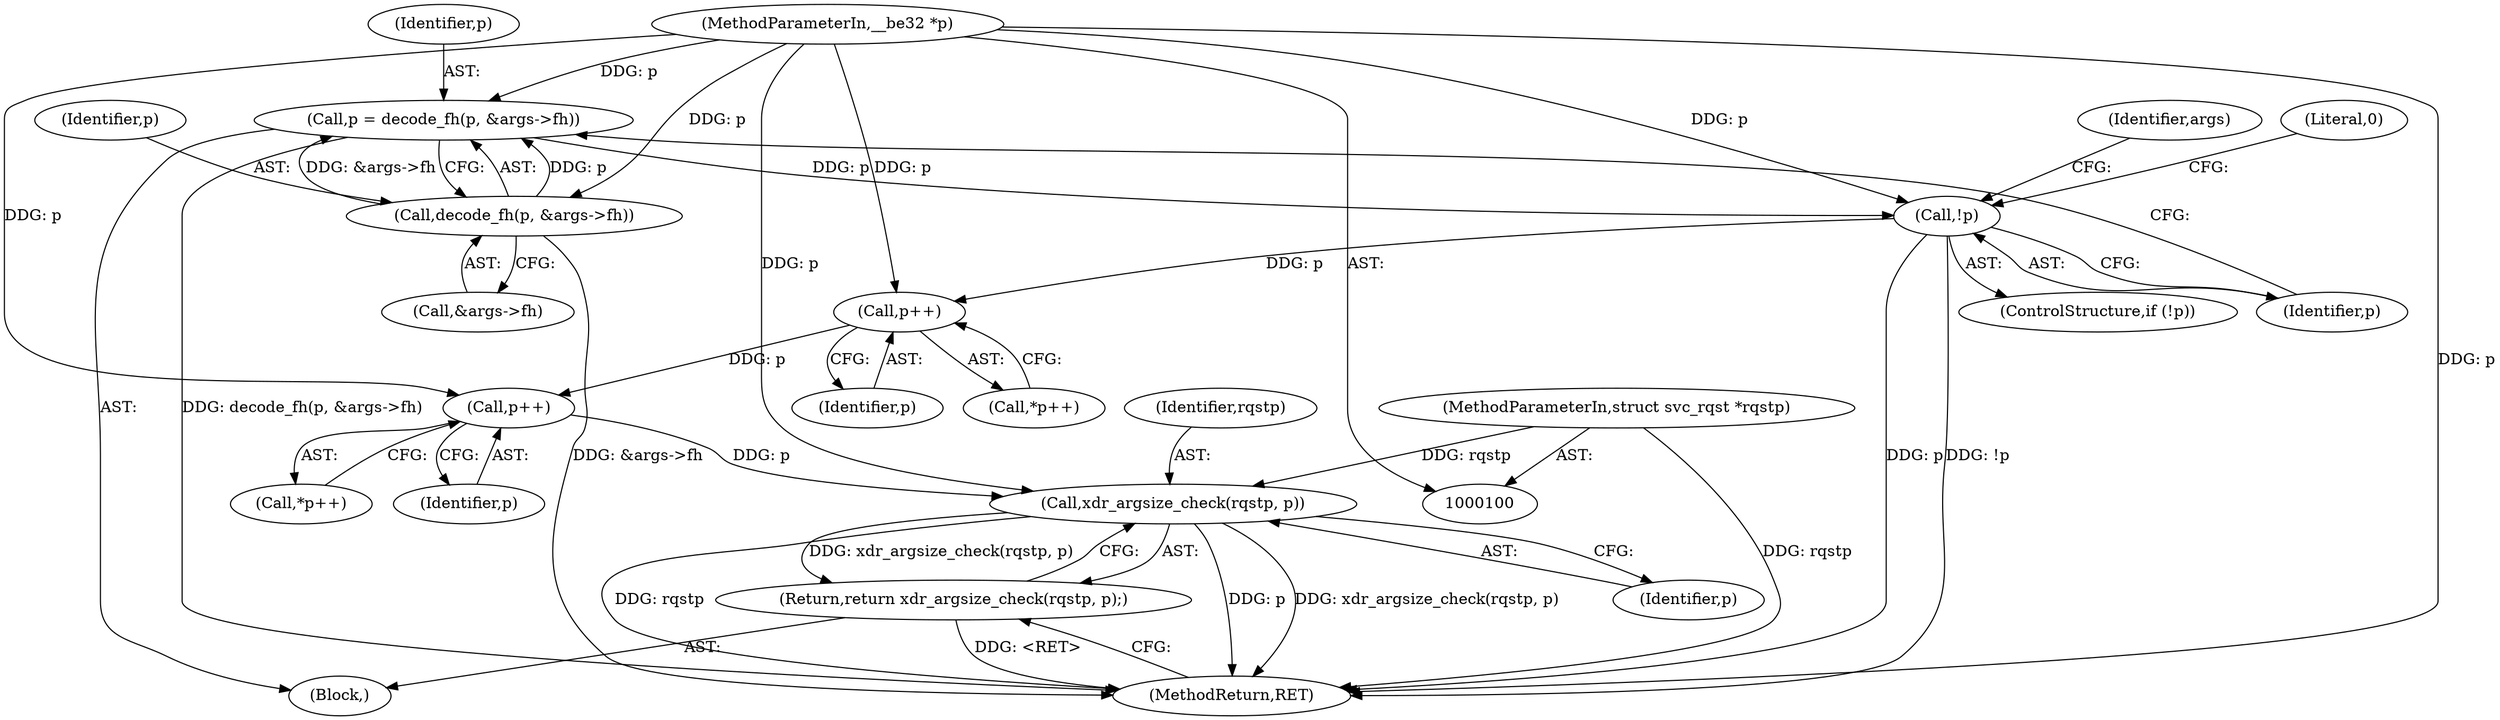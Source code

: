 digraph "1_linux_c70422f760c120480fee4de6c38804c72aa26bc1_16@del" {
"1000155" [label="(Call,xdr_argsize_check(rqstp, p))"];
"1000101" [label="(MethodParameterIn,struct svc_rqst *rqstp)"];
"1000132" [label="(Call,p++)"];
"1000124" [label="(Call,p++)"];
"1000114" [label="(Call,!p)"];
"1000105" [label="(Call,p = decode_fh(p, &args->fh))"];
"1000107" [label="(Call,decode_fh(p, &args->fh))"];
"1000102" [label="(MethodParameterIn,__be32 *p)"];
"1000154" [label="(Return,return xdr_argsize_check(rqstp, p);)"];
"1000101" [label="(MethodParameterIn,struct svc_rqst *rqstp)"];
"1000131" [label="(Call,*p++)"];
"1000109" [label="(Call,&args->fh)"];
"1000115" [label="(Identifier,p)"];
"1000120" [label="(Identifier,args)"];
"1000107" [label="(Call,decode_fh(p, &args->fh))"];
"1000132" [label="(Call,p++)"];
"1000106" [label="(Identifier,p)"];
"1000123" [label="(Call,*p++)"];
"1000124" [label="(Call,p++)"];
"1000114" [label="(Call,!p)"];
"1000125" [label="(Identifier,p)"];
"1000108" [label="(Identifier,p)"];
"1000156" [label="(Identifier,rqstp)"];
"1000102" [label="(MethodParameterIn,__be32 *p)"];
"1000154" [label="(Return,return xdr_argsize_check(rqstp, p);)"];
"1000133" [label="(Identifier,p)"];
"1000105" [label="(Call,p = decode_fh(p, &args->fh))"];
"1000104" [label="(Block,)"];
"1000113" [label="(ControlStructure,if (!p))"];
"1000157" [label="(Identifier,p)"];
"1000158" [label="(MethodReturn,RET)"];
"1000155" [label="(Call,xdr_argsize_check(rqstp, p))"];
"1000117" [label="(Literal,0)"];
"1000155" -> "1000154"  [label="AST: "];
"1000155" -> "1000157"  [label="CFG: "];
"1000156" -> "1000155"  [label="AST: "];
"1000157" -> "1000155"  [label="AST: "];
"1000154" -> "1000155"  [label="CFG: "];
"1000155" -> "1000158"  [label="DDG: p"];
"1000155" -> "1000158"  [label="DDG: xdr_argsize_check(rqstp, p)"];
"1000155" -> "1000158"  [label="DDG: rqstp"];
"1000155" -> "1000154"  [label="DDG: xdr_argsize_check(rqstp, p)"];
"1000101" -> "1000155"  [label="DDG: rqstp"];
"1000132" -> "1000155"  [label="DDG: p"];
"1000102" -> "1000155"  [label="DDG: p"];
"1000101" -> "1000100"  [label="AST: "];
"1000101" -> "1000158"  [label="DDG: rqstp"];
"1000132" -> "1000131"  [label="AST: "];
"1000132" -> "1000133"  [label="CFG: "];
"1000133" -> "1000132"  [label="AST: "];
"1000131" -> "1000132"  [label="CFG: "];
"1000124" -> "1000132"  [label="DDG: p"];
"1000102" -> "1000132"  [label="DDG: p"];
"1000124" -> "1000123"  [label="AST: "];
"1000124" -> "1000125"  [label="CFG: "];
"1000125" -> "1000124"  [label="AST: "];
"1000123" -> "1000124"  [label="CFG: "];
"1000114" -> "1000124"  [label="DDG: p"];
"1000102" -> "1000124"  [label="DDG: p"];
"1000114" -> "1000113"  [label="AST: "];
"1000114" -> "1000115"  [label="CFG: "];
"1000115" -> "1000114"  [label="AST: "];
"1000117" -> "1000114"  [label="CFG: "];
"1000120" -> "1000114"  [label="CFG: "];
"1000114" -> "1000158"  [label="DDG: !p"];
"1000114" -> "1000158"  [label="DDG: p"];
"1000105" -> "1000114"  [label="DDG: p"];
"1000102" -> "1000114"  [label="DDG: p"];
"1000105" -> "1000104"  [label="AST: "];
"1000105" -> "1000107"  [label="CFG: "];
"1000106" -> "1000105"  [label="AST: "];
"1000107" -> "1000105"  [label="AST: "];
"1000115" -> "1000105"  [label="CFG: "];
"1000105" -> "1000158"  [label="DDG: decode_fh(p, &args->fh)"];
"1000107" -> "1000105"  [label="DDG: p"];
"1000107" -> "1000105"  [label="DDG: &args->fh"];
"1000102" -> "1000105"  [label="DDG: p"];
"1000107" -> "1000109"  [label="CFG: "];
"1000108" -> "1000107"  [label="AST: "];
"1000109" -> "1000107"  [label="AST: "];
"1000107" -> "1000158"  [label="DDG: &args->fh"];
"1000102" -> "1000107"  [label="DDG: p"];
"1000102" -> "1000100"  [label="AST: "];
"1000102" -> "1000158"  [label="DDG: p"];
"1000154" -> "1000104"  [label="AST: "];
"1000158" -> "1000154"  [label="CFG: "];
"1000154" -> "1000158"  [label="DDG: <RET>"];
}
